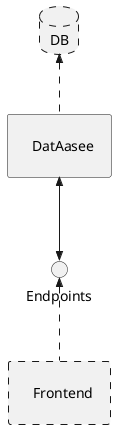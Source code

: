 @startuml outside

database src as "DB" #line.dashed;

card dataasee [

    DatAasee  

]

interface http as "Endpoints"

card fe #line.dashed; [

    Frontend  

]

src <<-[dashed]- dataasee
dataasee <<-->> http
http <<-[dashed]- fe

@enduml
